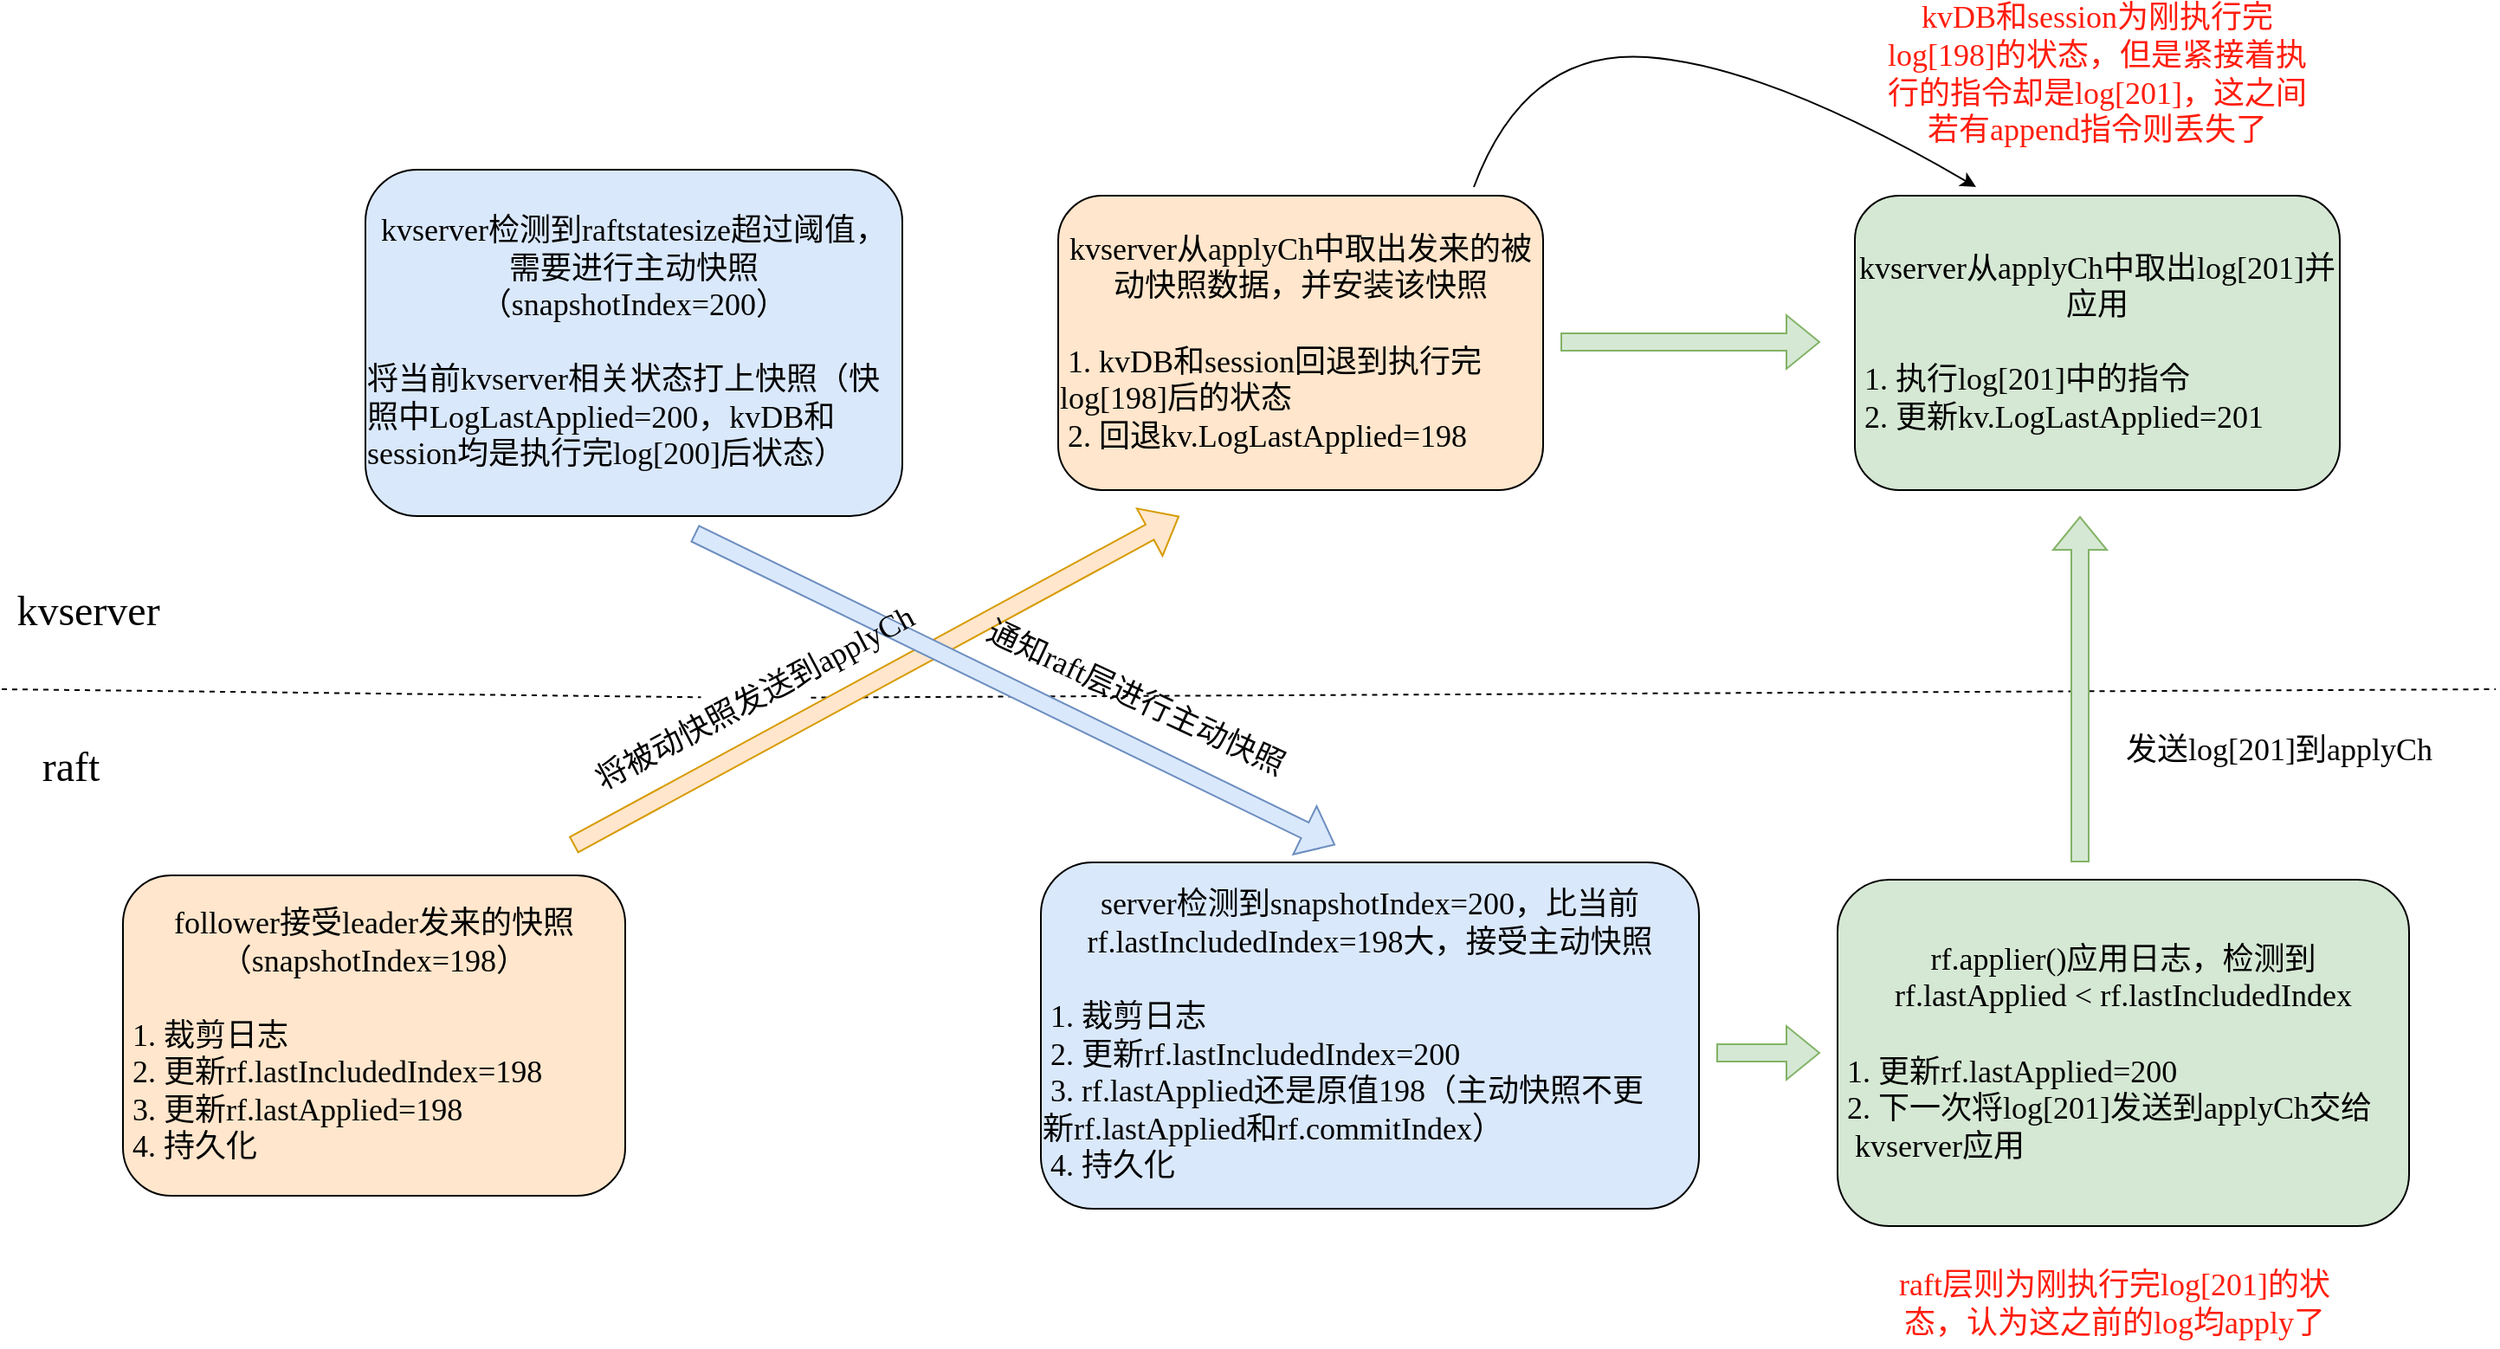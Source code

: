 <mxfile version="22.1.0" type="device">
  <diagram name="第 1 页" id="sqI9iw7Of4PPsXGYWBlM">
    <mxGraphModel dx="1432" dy="833" grid="1" gridSize="10" guides="1" tooltips="1" connect="1" arrows="1" fold="1" page="1" pageScale="1" pageWidth="10000" pageHeight="10000" math="0" shadow="0">
      <root>
        <mxCell id="0" />
        <mxCell id="1" parent="0" />
        <mxCell id="C1qdJ5KPPi_jr764KwP9-1" value="" style="endArrow=none;dashed=1;html=1;rounded=0;" parent="1" source="C1qdJ5KPPi_jr764KwP9-8" edge="1">
          <mxGeometry width="50" height="50" relative="1" as="geometry">
            <mxPoint x="240" y="400" as="sourcePoint" />
            <mxPoint x="1680" y="400" as="targetPoint" />
          </mxGeometry>
        </mxCell>
        <mxCell id="C1qdJ5KPPi_jr764KwP9-2" value="&lt;font face=&quot;Comic Sans MS&quot; style=&quot;font-size: 24px;&quot;&gt;raft&lt;/font&gt;" style="text;html=1;strokeColor=none;fillColor=none;align=center;verticalAlign=middle;whiteSpace=wrap;rounded=0;" parent="1" vertex="1">
          <mxGeometry x="250" y="430" width="60" height="30" as="geometry" />
        </mxCell>
        <mxCell id="C1qdJ5KPPi_jr764KwP9-3" value="&lt;font face=&quot;Comic Sans MS&quot; style=&quot;font-size: 24px;&quot;&gt;kvserver&lt;/font&gt;" style="text;html=1;strokeColor=none;fillColor=none;align=center;verticalAlign=middle;whiteSpace=wrap;rounded=0;" parent="1" vertex="1">
          <mxGeometry x="260" y="340" width="60" height="30" as="geometry" />
        </mxCell>
        <mxCell id="C1qdJ5KPPi_jr764KwP9-4" value="&lt;font face=&quot;Comic Sans MS&quot; style=&quot;font-size: 18px;&quot;&gt;follower接受leader发来的快照（snapshotIndex=198）&lt;br&gt;&lt;br&gt;&lt;div style=&quot;text-align: left;&quot;&gt;&lt;span style=&quot;background-color: initial;&quot;&gt;&amp;nbsp;1. 裁剪日志&lt;/span&gt;&lt;/div&gt;&lt;div style=&quot;text-align: left;&quot;&gt;&lt;span style=&quot;background-color: initial;&quot;&gt;&amp;nbsp;2. 更新rf.lastIncludedIndex=198&lt;/span&gt;&lt;/div&gt;&lt;div style=&quot;text-align: left;&quot;&gt;&lt;span style=&quot;background-color: initial;&quot;&gt;&amp;nbsp;3. 更新rf.lastApplied=198&lt;/span&gt;&lt;/div&gt;&lt;div style=&quot;text-align: left;&quot;&gt;&lt;span style=&quot;background-color: initial;&quot;&gt;&amp;nbsp;4. 持久化&lt;/span&gt;&lt;/div&gt;&lt;/font&gt;" style="rounded=1;whiteSpace=wrap;html=1;strokeColor=#000000;fillColor=#ffe6cc;" parent="1" vertex="1">
          <mxGeometry x="310" y="507.5" width="290" height="185" as="geometry" />
        </mxCell>
        <mxCell id="C1qdJ5KPPi_jr764KwP9-5" value="" style="shape=flexArrow;endArrow=classic;html=1;rounded=0;fillColor=#ffe6cc;strokeColor=#d79b00;" parent="1" edge="1">
          <mxGeometry width="50" height="50" relative="1" as="geometry">
            <mxPoint x="570" y="490" as="sourcePoint" />
            <mxPoint x="920" y="300" as="targetPoint" />
          </mxGeometry>
        </mxCell>
        <mxCell id="C1qdJ5KPPi_jr764KwP9-6" value="&lt;font face=&quot;Comic Sans MS&quot; style=&quot;font-size: 18px;&quot;&gt;kvserver检测到raftstatesize超过阈值，需要进行主动快照（snapshotIndex=200）&lt;br&gt;&lt;br&gt;&lt;div style=&quot;text-align: left;&quot;&gt;将当前kvserver相关状态打上快照（快照中LogLastApplied=200，kvDB和session均是执行完log[200]后状态）&lt;/div&gt;&lt;/font&gt;" style="rounded=1;whiteSpace=wrap;html=1;strokeColor=#000000;fillColor=#dae8fc;" parent="1" vertex="1">
          <mxGeometry x="450" y="100" width="310" height="200" as="geometry" />
        </mxCell>
        <mxCell id="C1qdJ5KPPi_jr764KwP9-7" value="&lt;font face=&quot;Comic Sans MS&quot; style=&quot;font-size: 18px;&quot;&gt;kvserver从applyCh中取出发来的被动快照数据，并安装该快照&lt;br&gt;&lt;br&gt;&lt;div style=&quot;text-align: left;&quot;&gt;&lt;span style=&quot;background-color: initial;&quot;&gt;&amp;nbsp;1. kvDB和session回退到执行完&amp;nbsp; &amp;nbsp; &amp;nbsp; &amp;nbsp; log[198]后的状态&lt;/span&gt;&lt;/div&gt;&lt;div style=&quot;text-align: left;&quot;&gt;&amp;nbsp;2. 回退kv.LogLastApplied&lt;span style=&quot;background-color: initial;&quot;&gt;=198&lt;/span&gt;&lt;/div&gt;&lt;/font&gt;" style="rounded=1;whiteSpace=wrap;html=1;strokeColor=#000000;fillColor=#ffe6cc;" parent="1" vertex="1">
          <mxGeometry x="850" y="115" width="280" height="170" as="geometry" />
        </mxCell>
        <mxCell id="C1qdJ5KPPi_jr764KwP9-9" value="&lt;font face=&quot;Comic Sans MS&quot; style=&quot;font-size: 18px;&quot;&gt;server检测到snapshotIndex=200，比当前rf.lastIncludedIndex=198大，接受主动快照&lt;br&gt;&lt;br&gt;&lt;div style=&quot;text-align: left;&quot;&gt;&lt;div style=&quot;border-color: var(--border-color);&quot;&gt;&amp;nbsp;1. 裁剪日志&lt;/div&gt;&lt;div style=&quot;border-color: var(--border-color);&quot;&gt;&lt;span style=&quot;border-color: var(--border-color); background-color: initial;&quot;&gt;&amp;nbsp;2. 更新rf.lastIncludedIndex=200&lt;/span&gt;&lt;/div&gt;&lt;div style=&quot;border-color: var(--border-color);&quot;&gt;&lt;span style=&quot;border-color: var(--border-color); background-color: initial;&quot;&gt;&amp;nbsp;3. rf.lastApplied还是原值198（主动快照不更&amp;nbsp; &amp;nbsp; 新rf.lastApplied和rf.commitIndex）&lt;/span&gt;&lt;/div&gt;&lt;div style=&quot;border-color: var(--border-color);&quot;&gt;&lt;span style=&quot;border-color: var(--border-color); background-color: initial;&quot;&gt;&amp;nbsp;4. 持久化&lt;/span&gt;&lt;/div&gt;&lt;/div&gt;&lt;/font&gt;" style="rounded=1;whiteSpace=wrap;html=1;strokeColor=#000000;fillColor=#dae8fc;" parent="1" vertex="1">
          <mxGeometry x="840" y="500" width="380" height="200" as="geometry" />
        </mxCell>
        <mxCell id="C1qdJ5KPPi_jr764KwP9-10" value="" style="shape=flexArrow;endArrow=classic;html=1;rounded=0;fillColor=#dae8fc;strokeColor=#6c8ebf;" parent="1" edge="1">
          <mxGeometry width="50" height="50" relative="1" as="geometry">
            <mxPoint x="640" y="310" as="sourcePoint" />
            <mxPoint x="1010" y="490" as="targetPoint" />
          </mxGeometry>
        </mxCell>
        <mxCell id="C1qdJ5KPPi_jr764KwP9-11" value="&lt;font face=&quot;Comic Sans MS&quot;&gt;&lt;span style=&quot;font-size: 18px;&quot;&gt;通知raft层进行主动快照&lt;/span&gt;&lt;/font&gt;" style="text;html=1;strokeColor=none;fillColor=none;align=center;verticalAlign=middle;whiteSpace=wrap;rounded=0;rotation=25;" parent="1" vertex="1">
          <mxGeometry x="780" y="390" width="230" height="30" as="geometry" />
        </mxCell>
        <mxCell id="C1qdJ5KPPi_jr764KwP9-12" value="&lt;font face=&quot;Comic Sans MS&quot; style=&quot;font-size: 18px;&quot;&gt;rf.applier()应用日志，检测到&lt;br&gt;rf.lastApplied &amp;lt; rf.lastIncludedIndex&lt;br&gt;&lt;br&gt;&lt;div style=&quot;text-align: left;&quot;&gt;&lt;div style=&quot;border-color: var(--border-color);&quot;&gt;&amp;nbsp;1. 更新rf.lastApplied=200&lt;/div&gt;&lt;div style=&quot;border-color: var(--border-color);&quot;&gt;&lt;span style=&quot;border-color: var(--border-color); background-color: initial;&quot;&gt;&amp;nbsp;2. 下一次将log[201]发送到applyCh交给&amp;nbsp; &amp;nbsp; &amp;nbsp; kvserver应用&lt;/span&gt;&lt;/div&gt;&lt;/div&gt;&lt;/font&gt;" style="rounded=1;whiteSpace=wrap;html=1;strokeColor=#000000;fillColor=#d5e8d4;" parent="1" vertex="1">
          <mxGeometry x="1300" y="510" width="330" height="200" as="geometry" />
        </mxCell>
        <mxCell id="C1qdJ5KPPi_jr764KwP9-13" value="" style="shape=flexArrow;endArrow=classic;html=1;rounded=0;fillColor=#d5e8d4;strokeColor=#82b366;" parent="1" edge="1">
          <mxGeometry width="50" height="50" relative="1" as="geometry">
            <mxPoint x="1230" y="610" as="sourcePoint" />
            <mxPoint x="1290" y="610" as="targetPoint" />
          </mxGeometry>
        </mxCell>
        <mxCell id="C1qdJ5KPPi_jr764KwP9-14" value="" style="shape=flexArrow;endArrow=classic;html=1;rounded=0;fillColor=#d5e8d4;strokeColor=#82b366;" parent="1" edge="1">
          <mxGeometry width="50" height="50" relative="1" as="geometry">
            <mxPoint x="1440" y="500" as="sourcePoint" />
            <mxPoint x="1440" y="300" as="targetPoint" />
          </mxGeometry>
        </mxCell>
        <mxCell id="C1qdJ5KPPi_jr764KwP9-15" value="&lt;font face=&quot;Comic Sans MS&quot; style=&quot;font-size: 18px;&quot;&gt;kvserver从applyCh中取出log[201]并应用&lt;br&gt;&lt;br&gt;&lt;div style=&quot;text-align: left;&quot;&gt;&lt;span style=&quot;background-color: initial;&quot;&gt;&amp;nbsp;1. 执行log[201]中的指令&lt;/span&gt;&lt;/div&gt;&lt;div style=&quot;text-align: left;&quot;&gt;&amp;nbsp;2. 更新kv.LogLastApplied&lt;span style=&quot;background-color: initial;&quot;&gt;=201&lt;/span&gt;&lt;/div&gt;&lt;/font&gt;" style="rounded=1;whiteSpace=wrap;html=1;strokeColor=#000000;fillColor=#d5e8d4;" parent="1" vertex="1">
          <mxGeometry x="1310" y="115" width="280" height="170" as="geometry" />
        </mxCell>
        <mxCell id="C1qdJ5KPPi_jr764KwP9-16" value="&lt;font face=&quot;Comic Sans MS&quot;&gt;&lt;span style=&quot;font-size: 18px;&quot;&gt;发送log[201]到applyCh&lt;/span&gt;&lt;/font&gt;" style="text;html=1;strokeColor=none;fillColor=none;align=center;verticalAlign=middle;whiteSpace=wrap;rounded=0;rotation=0;" parent="1" vertex="1">
          <mxGeometry x="1440" y="420" width="230" height="30" as="geometry" />
        </mxCell>
        <mxCell id="C1qdJ5KPPi_jr764KwP9-18" value="" style="shape=flexArrow;endArrow=classic;html=1;rounded=0;fillColor=#d5e8d4;strokeColor=#82b366;" parent="1" edge="1">
          <mxGeometry width="50" height="50" relative="1" as="geometry">
            <mxPoint x="1140" y="199.5" as="sourcePoint" />
            <mxPoint x="1290" y="199.5" as="targetPoint" />
          </mxGeometry>
        </mxCell>
        <mxCell id="C1qdJ5KPPi_jr764KwP9-19" value="" style="curved=1;endArrow=classic;html=1;rounded=0;" parent="1" edge="1">
          <mxGeometry width="50" height="50" relative="1" as="geometry">
            <mxPoint x="1090" y="110" as="sourcePoint" />
            <mxPoint x="1380" y="110" as="targetPoint" />
            <Array as="points">
              <mxPoint x="1120" y="30" />
              <mxPoint x="1260" y="40" />
            </Array>
          </mxGeometry>
        </mxCell>
        <mxCell id="C1qdJ5KPPi_jr764KwP9-20" value="&lt;font color=&quot;#ff1d0d&quot; face=&quot;Comic Sans MS&quot;&gt;&lt;span style=&quot;font-size: 18px;&quot;&gt;kvDB和session为刚执行完log[198]的状态，但是紧接着执行的指令却是log[201]，这之间若有append指令则丢失了&lt;/span&gt;&lt;/font&gt;" style="text;html=1;strokeColor=none;fillColor=none;align=center;verticalAlign=middle;whiteSpace=wrap;rounded=0;rotation=0;" parent="1" vertex="1">
          <mxGeometry x="1325" y="20" width="250" height="50" as="geometry" />
        </mxCell>
        <mxCell id="C1qdJ5KPPi_jr764KwP9-21" value="&lt;font color=&quot;#ff1d0d&quot; face=&quot;Comic Sans MS&quot;&gt;&lt;span style=&quot;font-size: 18px;&quot;&gt;raft层则为刚执行完log[201]的状态，认为这之前的log均apply了&lt;/span&gt;&lt;/font&gt;" style="text;html=1;strokeColor=none;fillColor=none;align=center;verticalAlign=middle;whiteSpace=wrap;rounded=0;rotation=0;" parent="1" vertex="1">
          <mxGeometry x="1325" y="730" width="270" height="50" as="geometry" />
        </mxCell>
        <mxCell id="C1qdJ5KPPi_jr764KwP9-22" value="" style="endArrow=none;dashed=1;html=1;rounded=0;" parent="1" target="C1qdJ5KPPi_jr764KwP9-8" edge="1">
          <mxGeometry width="50" height="50" relative="1" as="geometry">
            <mxPoint x="240" y="400" as="sourcePoint" />
            <mxPoint x="1680" y="400" as="targetPoint" />
          </mxGeometry>
        </mxCell>
        <mxCell id="C1qdJ5KPPi_jr764KwP9-8" value="&lt;font face=&quot;Comic Sans MS&quot;&gt;&lt;span style=&quot;font-size: 18px;&quot;&gt;将被动快照发送到applyCh&lt;/span&gt;&lt;/font&gt;" style="text;html=1;strokeColor=none;fillColor=none;align=center;verticalAlign=middle;whiteSpace=wrap;rounded=0;rotation=332;" parent="1" vertex="1">
          <mxGeometry x="560" y="390" width="230" height="30" as="geometry" />
        </mxCell>
      </root>
    </mxGraphModel>
  </diagram>
</mxfile>
